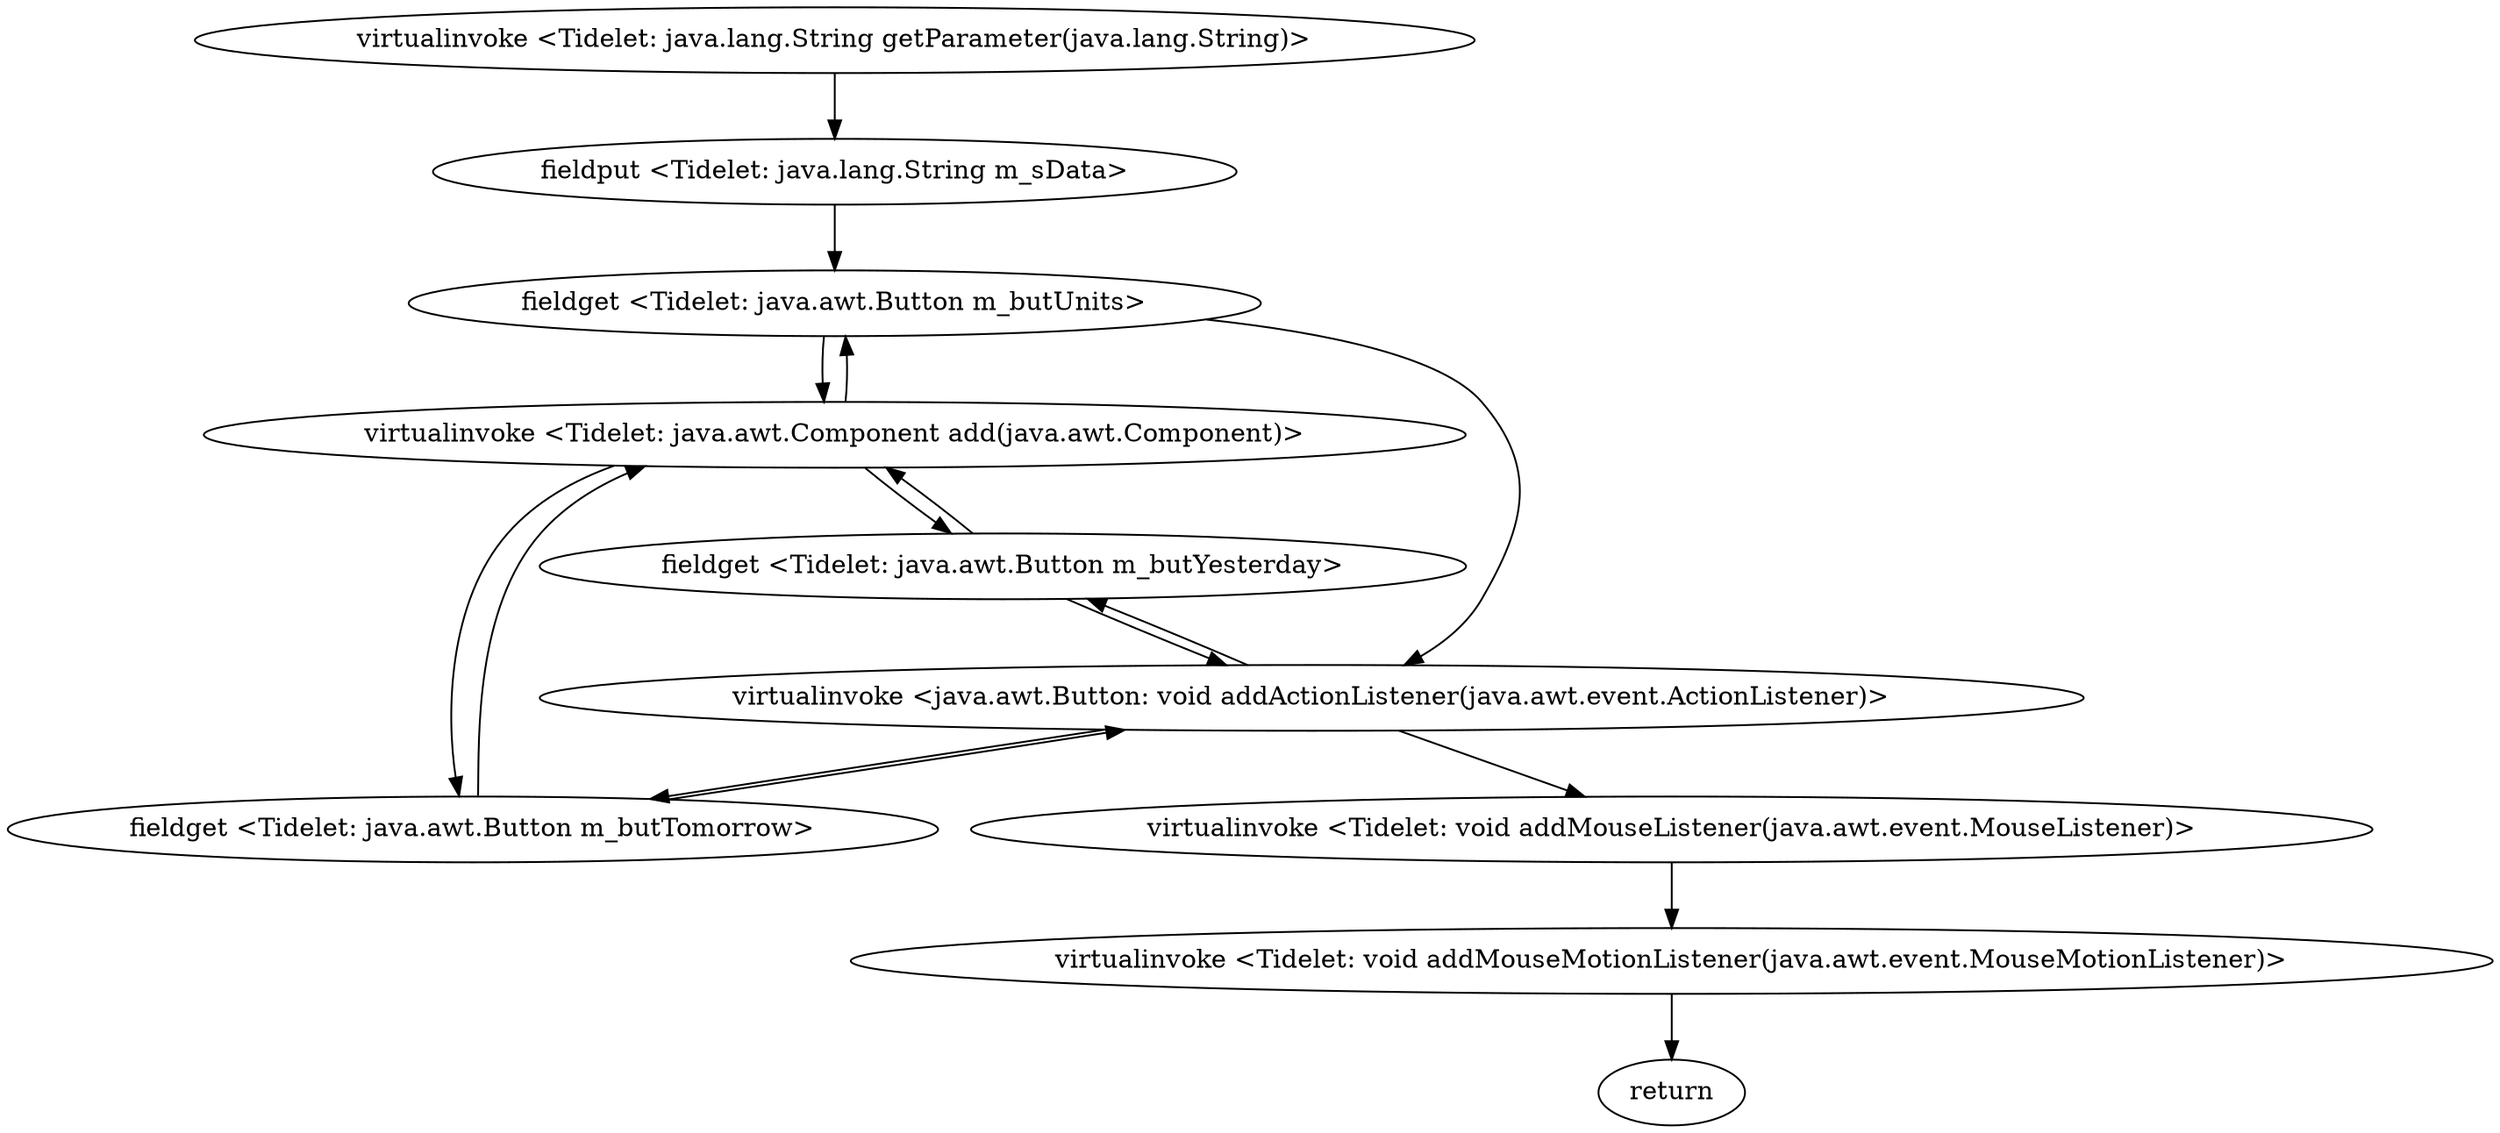 digraph "" {
"virtualinvoke <Tidelet: java.lang.String getParameter(java.lang.String)>";
 "virtualinvoke <Tidelet: java.lang.String getParameter(java.lang.String)>"->"fieldput <Tidelet: java.lang.String m_sData>";
 "fieldput <Tidelet: java.lang.String m_sData>"->"fieldget <Tidelet: java.awt.Button m_butUnits>";
 "fieldget <Tidelet: java.awt.Button m_butUnits>"->"virtualinvoke <Tidelet: java.awt.Component add(java.awt.Component)>";
 "virtualinvoke <Tidelet: java.awt.Component add(java.awt.Component)>"->"fieldget <Tidelet: java.awt.Button m_butUnits>";
 "fieldget <Tidelet: java.awt.Button m_butUnits>"->"virtualinvoke <java.awt.Button: void addActionListener(java.awt.event.ActionListener)>";
 "virtualinvoke <java.awt.Button: void addActionListener(java.awt.event.ActionListener)>"->"fieldget <Tidelet: java.awt.Button m_butTomorrow>";
 "fieldget <Tidelet: java.awt.Button m_butTomorrow>"->"virtualinvoke <Tidelet: java.awt.Component add(java.awt.Component)>";
 "virtualinvoke <Tidelet: java.awt.Component add(java.awt.Component)>"->"fieldget <Tidelet: java.awt.Button m_butTomorrow>";
 "fieldget <Tidelet: java.awt.Button m_butTomorrow>"->"virtualinvoke <java.awt.Button: void addActionListener(java.awt.event.ActionListener)>";
 "virtualinvoke <java.awt.Button: void addActionListener(java.awt.event.ActionListener)>"->"fieldget <Tidelet: java.awt.Button m_butYesterday>";
 "fieldget <Tidelet: java.awt.Button m_butYesterday>"->"virtualinvoke <Tidelet: java.awt.Component add(java.awt.Component)>";
 "virtualinvoke <Tidelet: java.awt.Component add(java.awt.Component)>"->"fieldget <Tidelet: java.awt.Button m_butYesterday>";
 "fieldget <Tidelet: java.awt.Button m_butYesterday>"->"virtualinvoke <java.awt.Button: void addActionListener(java.awt.event.ActionListener)>";
 "virtualinvoke <java.awt.Button: void addActionListener(java.awt.event.ActionListener)>"->"virtualinvoke <Tidelet: void addMouseListener(java.awt.event.MouseListener)>";
 "virtualinvoke <Tidelet: void addMouseListener(java.awt.event.MouseListener)>"->"virtualinvoke <Tidelet: void addMouseMotionListener(java.awt.event.MouseMotionListener)>";
 "virtualinvoke <Tidelet: void addMouseMotionListener(java.awt.event.MouseMotionListener)>"->"return";
}
